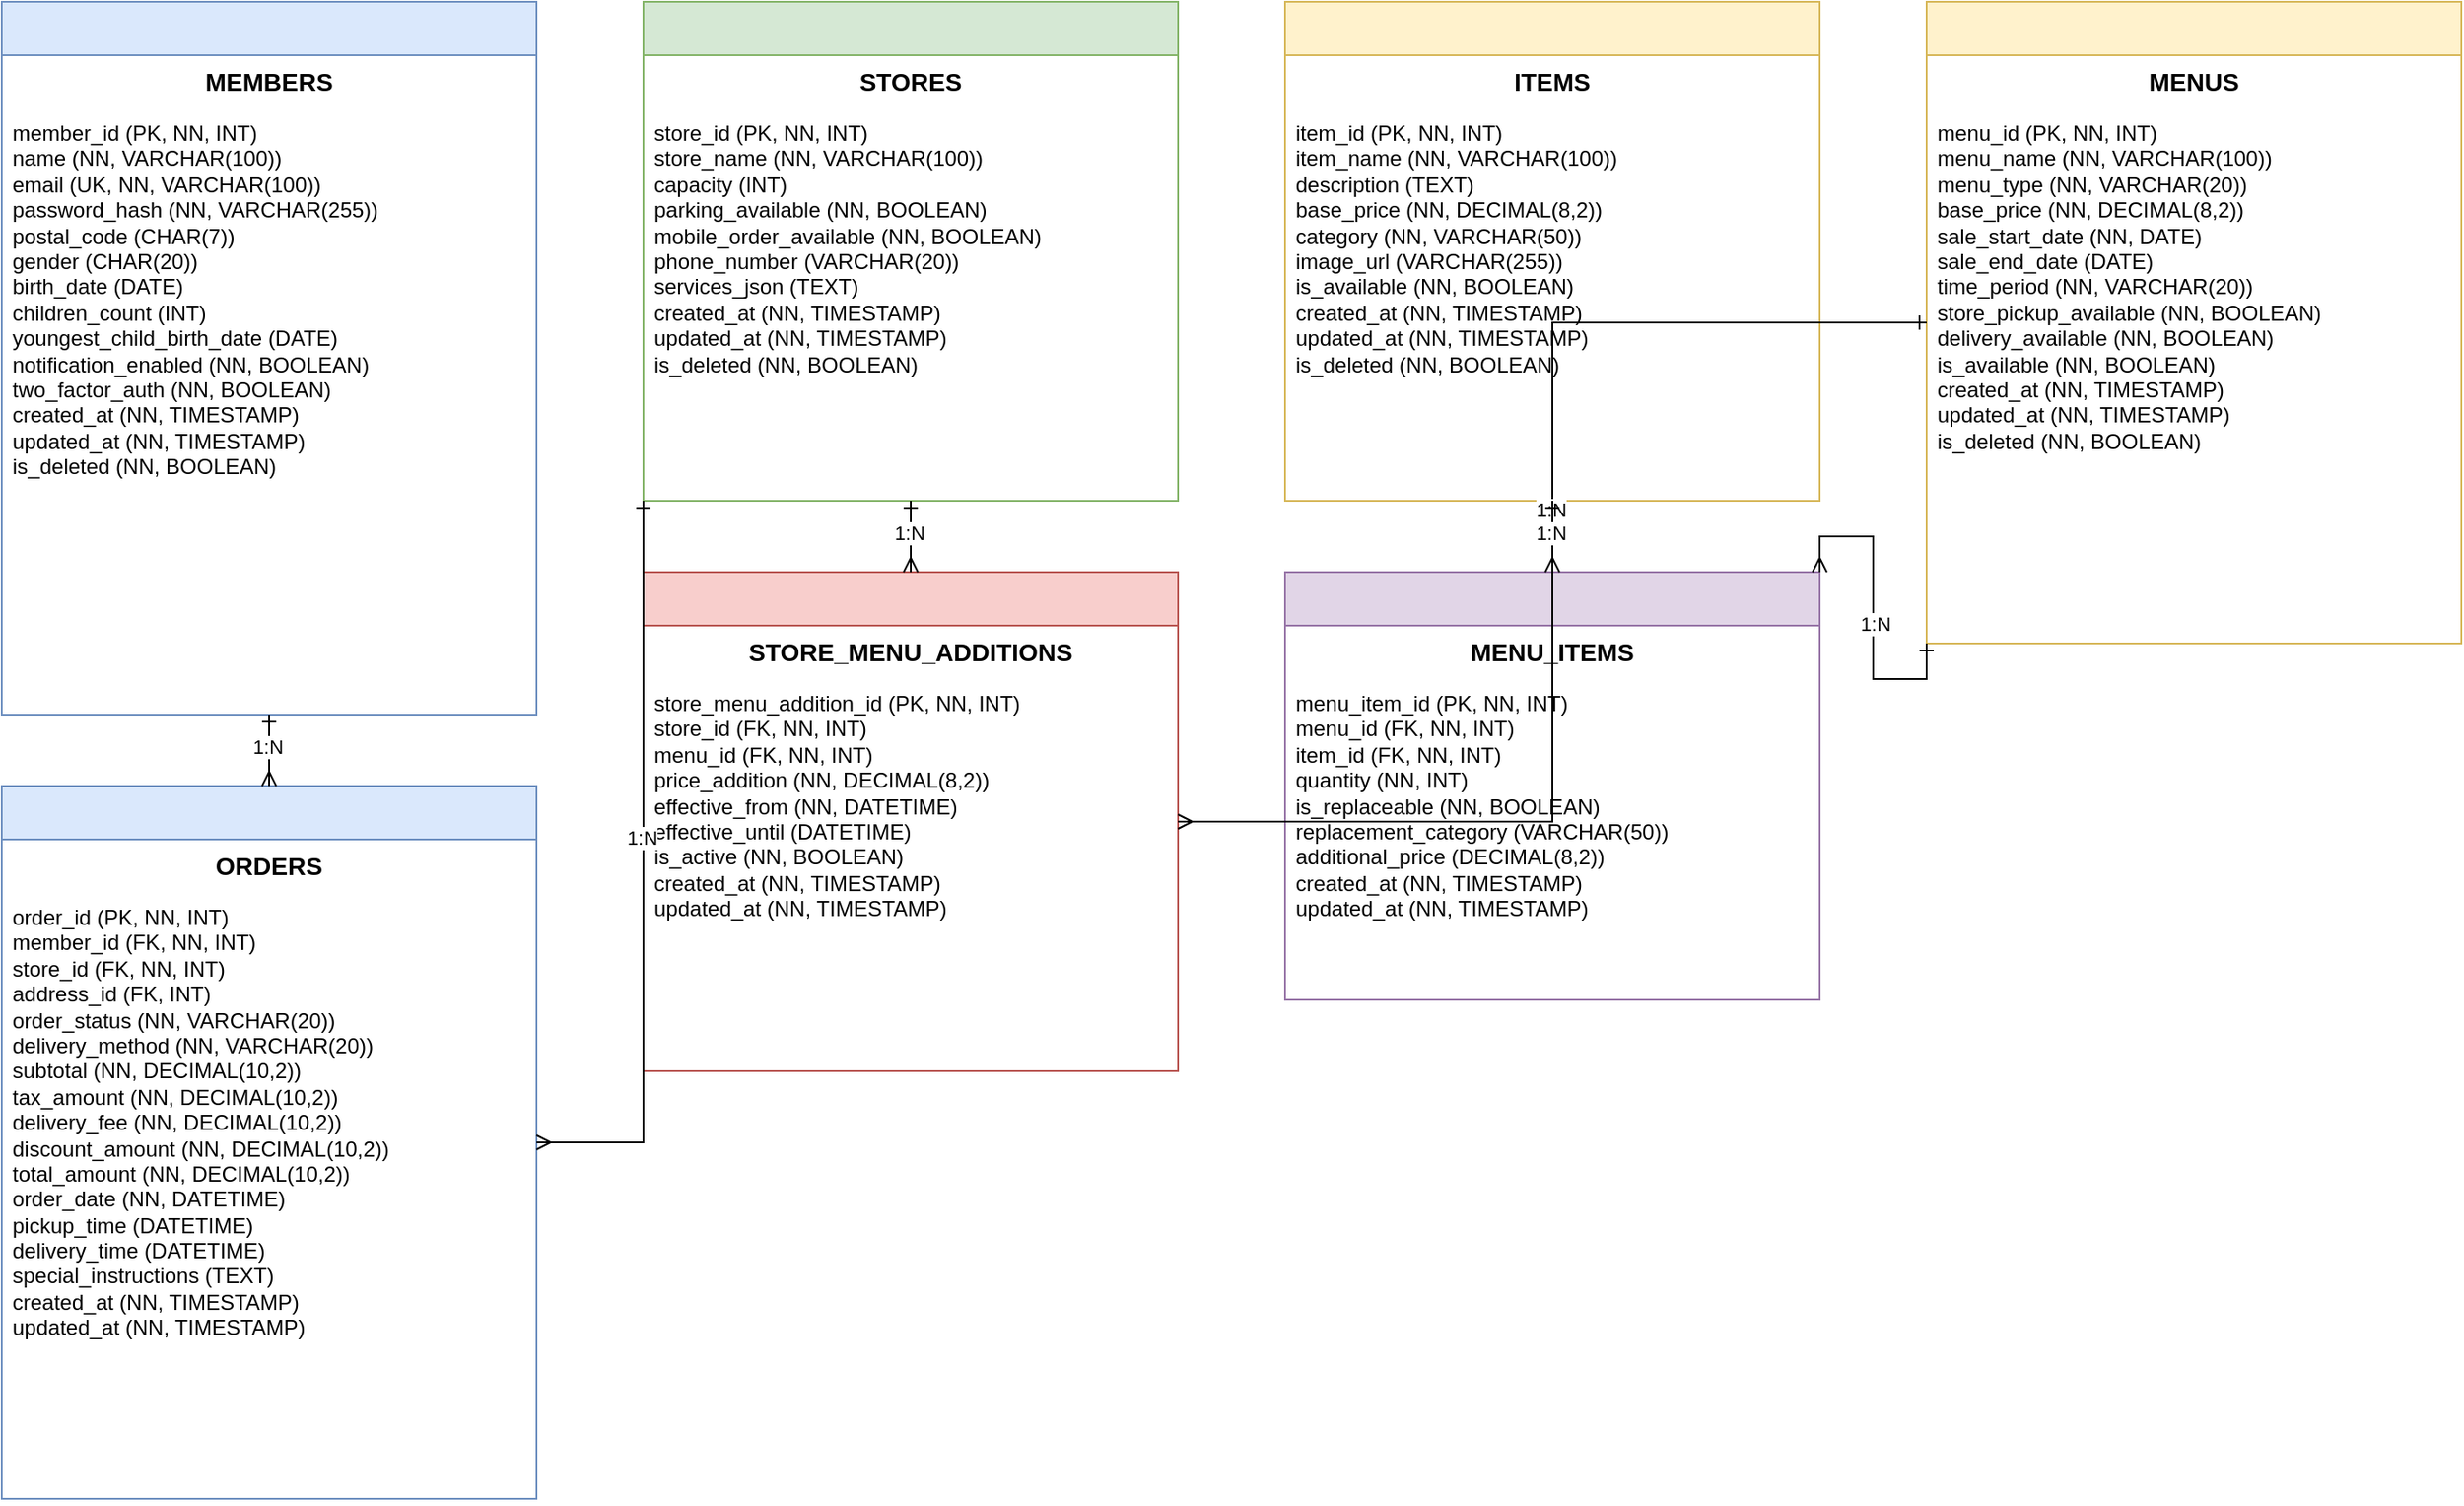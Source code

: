 <?xml version="1.0" encoding="UTF-8"?>
<mxfile version="24.7.17" type="device">
  <diagram name="Physical ER Diagram" id="physical-er">
    <mxGraphModel dx="2074" dy="1196" grid="1" gridSize="10" guides="1" tooltips="1" connect="1" arrows="1" fold="1" page="1" pageScale="1" pageWidth="1654" pageHeight="2336" math="0" shadow="0">
      <root>
        <mxCell id="0" />
        <mxCell id="1" parent="0" />
        
                 <!-- MEMBERS Table -->
         <mxCell id="members-table" value="" style="swimlane;fontStyle=0;childLayout=stackLayout;horizontal=1;startSize=30;horizontalStack=0;resizeParent=1;resizeParentMax=0;resizeLast=0;collapsible=1;marginBottom=0;whiteSpace=wrap;html=1;fillColor=#dae8fc;strokeColor=#6c8ebf;" vertex="1" parent="1">
           <mxGeometry x="40" y="40" width="300" height="400" as="geometry" />
         </mxCell>
        <mxCell id="members-title" value="MEMBERS" style="text;strokeColor=none;fillColor=none;align=center;verticalAlign=middle;spacingLeft=4;spacingRight=4;overflow=hidden;points=[[0,0.5],[1,0.5]];portConstraint=eastwest;rotatable=0;whiteSpace=wrap;html=1;fontStyle=1;fontSize=14;" vertex="1" parent="members-table">
          <mxGeometry y="30" width="300" height="30" as="geometry" />
        </mxCell>
        <mxCell id="members-fields" value="member_id (PK, NN, INT)&lt;br&gt;name (NN, VARCHAR(100))&lt;br&gt;email (UK, NN, VARCHAR(100))&lt;br&gt;password_hash (NN, VARCHAR(255))&lt;br&gt;postal_code (CHAR(7))&lt;br&gt;gender (CHAR(20))&lt;br&gt;birth_date (DATE)&lt;br&gt;children_count (INT)&lt;br&gt;youngest_child_birth_date (DATE)&lt;br&gt;notification_enabled (NN, BOOLEAN)&lt;br&gt;two_factor_auth (NN, BOOLEAN)&lt;br&gt;created_at (NN, TIMESTAMP)&lt;br&gt;updated_at (NN, TIMESTAMP)&lt;br&gt;is_deleted (NN, BOOLEAN)" style="text;strokeColor=none;fillColor=none;align=left;verticalAlign=top;spacingLeft=4;spacingRight=4;overflow=hidden;points=[[0,0.5],[1,0.5]];portConstraint=eastwest;rotatable=0;whiteSpace=wrap;html=1;" vertex="1" parent="members-table">
          <mxGeometry y="60" width="300" height="340" as="geometry" />
        </mxCell>

                 <!-- STORES Table -->
         <mxCell id="stores-table" value="" style="swimlane;fontStyle=0;childLayout=stackLayout;horizontal=1;startSize=30;horizontalStack=0;resizeParent=1;resizeParentMax=0;resizeLast=0;collapsible=1;marginBottom=0;whiteSpace=wrap;html=1;fillColor=#d5e8d4;strokeColor=#82b366;" vertex="1" parent="1">
           <mxGeometry x="400" y="40" width="300" height="280" as="geometry" />
         </mxCell>
        <mxCell id="stores-title" value="STORES" style="text;strokeColor=none;fillColor=none;align=center;verticalAlign=middle;spacingLeft=4;spacingRight=4;overflow=hidden;points=[[0,0.5],[1,0.5]];portConstraint=eastwest;rotatable=0;whiteSpace=wrap;html=1;fontStyle=1;fontSize=14;" vertex="1" parent="stores-table">
          <mxGeometry y="30" width="300" height="30" as="geometry" />
        </mxCell>
        <mxCell id="stores-fields" value="store_id (PK, NN, INT)&lt;br&gt;store_name (NN, VARCHAR(100))&lt;br&gt;capacity (INT)&lt;br&gt;parking_available (NN, BOOLEAN)&lt;br&gt;mobile_order_available (NN, BOOLEAN)&lt;br&gt;phone_number (VARCHAR(20))&lt;br&gt;services_json (TEXT)&lt;br&gt;created_at (NN, TIMESTAMP)&lt;br&gt;updated_at (NN, TIMESTAMP)&lt;br&gt;is_deleted (NN, BOOLEAN)" style="text;strokeColor=none;fillColor=none;align=left;verticalAlign=top;spacingLeft=4;spacingRight=4;overflow=hidden;points=[[0,0.5],[1,0.5]];portConstraint=eastwest;rotatable=0;whiteSpace=wrap;html=1;" vertex="1" parent="stores-table">
          <mxGeometry y="60" width="300" height="220" as="geometry" />
        </mxCell>

                 <!-- ITEMS Table -->
         <mxCell id="items-table" value="" style="swimlane;fontStyle=0;childLayout=stackLayout;horizontal=1;startSize=30;horizontalStack=0;resizeParent=1;resizeParentMax=0;resizeLast=0;collapsible=1;marginBottom=0;whiteSpace=wrap;html=1;fillColor=#fff2cc;strokeColor=#d6b656;" vertex="1" parent="1">
           <mxGeometry x="760" y="40" width="300" height="280" as="geometry" />
         </mxCell>
        <mxCell id="items-title" value="ITEMS" style="text;strokeColor=none;fillColor=none;align=center;verticalAlign=middle;spacingLeft=4;spacingRight=4;overflow=hidden;points=[[0,0.5],[1,0.5]];portConstraint=eastwest;rotatable=0;whiteSpace=wrap;html=1;fontStyle=1;fontSize=14;" vertex="1" parent="items-table">
          <mxGeometry y="30" width="300" height="30" as="geometry" />
        </mxCell>
        <mxCell id="items-fields" value="item_id (PK, NN, INT)&lt;br&gt;item_name (NN, VARCHAR(100))&lt;br&gt;description (TEXT)&lt;br&gt;base_price (NN, DECIMAL(8,2))&lt;br&gt;category (NN, VARCHAR(50))&lt;br&gt;image_url (VARCHAR(255))&lt;br&gt;is_available (NN, BOOLEAN)&lt;br&gt;created_at (NN, TIMESTAMP)&lt;br&gt;updated_at (NN, TIMESTAMP)&lt;br&gt;is_deleted (NN, BOOLEAN)" style="text;strokeColor=none;fillColor=none;align=left;verticalAlign=top;spacingLeft=4;spacingRight=4;overflow=hidden;points=[[0,0.5],[1,0.5]];portConstraint=eastwest;rotatable=0;whiteSpace=wrap;html=1;" vertex="1" parent="items-table">
          <mxGeometry y="60" width="300" height="220" as="geometry" />
        </mxCell>

                 <!-- MENUS Table -->
         <mxCell id="menus-table" value="" style="swimlane;fontStyle=0;childLayout=stackLayout;horizontal=1;startSize=30;horizontalStack=0;resizeParent=1;resizeParentMax=0;resizeLast=0;collapsible=1;marginBottom=0;whiteSpace=wrap;html=1;fillColor=#fff2cc;strokeColor=#d6b656;" vertex="1" parent="1">
           <mxGeometry x="1120" y="40" width="300" height="360" as="geometry" />
         </mxCell>
        <mxCell id="menus-title" value="MENUS" style="text;strokeColor=none;fillColor=none;align=center;verticalAlign=middle;spacingLeft=4;spacingRight=4;overflow=hidden;points=[[0,0.5],[1,0.5]];portConstraint=eastwest;rotatable=0;whiteSpace=wrap;html=1;fontStyle=1;fontSize=14;" vertex="1" parent="menus-table">
          <mxGeometry y="30" width="300" height="30" as="geometry" />
        </mxCell>
        <mxCell id="menus-fields" value="menu_id (PK, NN, INT)&lt;br&gt;menu_name (NN, VARCHAR(100))&lt;br&gt;menu_type (NN, VARCHAR(20))&lt;br&gt;base_price (NN, DECIMAL(8,2))&lt;br&gt;sale_start_date (NN, DATE)&lt;br&gt;sale_end_date (DATE)&lt;br&gt;time_period (NN, VARCHAR(20))&lt;br&gt;store_pickup_available (NN, BOOLEAN)&lt;br&gt;delivery_available (NN, BOOLEAN)&lt;br&gt;is_available (NN, BOOLEAN)&lt;br&gt;created_at (NN, TIMESTAMP)&lt;br&gt;updated_at (NN, TIMESTAMP)&lt;br&gt;is_deleted (NN, BOOLEAN)" style="text;strokeColor=none;fillColor=none;align=left;verticalAlign=top;spacingLeft=4;spacingRight=4;overflow=hidden;points=[[0,0.5],[1,0.5]];portConstraint=eastwest;rotatable=0;whiteSpace=wrap;html=1;" vertex="1" parent="menus-table">
          <mxGeometry y="60" width="300" height="300" as="geometry" />
        </mxCell>

                 <!-- MENU_ITEMS Table -->
         <mxCell id="menu-items-table" value="" style="swimlane;fontStyle=0;childLayout=stackLayout;horizontal=1;startSize=30;horizontalStack=0;resizeParent=1;resizeParentMax=0;resizeLast=0;collapsible=1;marginBottom=0;whiteSpace=wrap;html=1;fillColor=#e1d5e7;strokeColor=#9673a6;" vertex="1" parent="1">
           <mxGeometry x="760" y="360" width="300" height="240" as="geometry" />
         </mxCell>
        <mxCell id="menu-items-title" value="MENU_ITEMS" style="text;strokeColor=none;fillColor=none;align=center;verticalAlign=middle;spacingLeft=4;spacingRight=4;overflow=hidden;points=[[0,0.5],[1,0.5]];portConstraint=eastwest;rotatable=0;whiteSpace=wrap;html=1;fontStyle=1;fontSize=14;" vertex="1" parent="menu-items-table">
          <mxGeometry y="30" width="300" height="30" as="geometry" />
        </mxCell>
        <mxCell id="menu-items-fields" value="menu_item_id (PK, NN, INT)&lt;br&gt;menu_id (FK, NN, INT)&lt;br&gt;item_id (FK, NN, INT)&lt;br&gt;quantity (NN, INT)&lt;br&gt;is_replaceable (NN, BOOLEAN)&lt;br&gt;replacement_category (VARCHAR(50))&lt;br&gt;additional_price (DECIMAL(8,2))&lt;br&gt;created_at (NN, TIMESTAMP)&lt;br&gt;updated_at (NN, TIMESTAMP)" style="text;strokeColor=none;fillColor=none;align=left;verticalAlign=top;spacingLeft=4;spacingRight=4;overflow=hidden;points=[[0,0.5],[1,0.5]];portConstraint=eastwest;rotatable=0;whiteSpace=wrap;html=1;" vertex="1" parent="menu-items-table">
          <mxGeometry y="60" width="300" height="180" as="geometry" />
        </mxCell>

                 <!-- STORE_MENU_ADDITIONS Table -->
         <mxCell id="store-menu-additions-table" value="" style="swimlane;fontStyle=0;childLayout=stackLayout;horizontal=1;startSize=30;horizontalStack=0;resizeParent=1;resizeParentMax=0;resizeLast=0;collapsible=1;marginBottom=0;whiteSpace=wrap;html=1;fillColor=#f8cecc;strokeColor=#b85450;" vertex="1" parent="1">
           <mxGeometry x="400" y="360" width="300" height="280" as="geometry" />
         </mxCell>
        <mxCell id="store-menu-additions-title" value="STORE_MENU_ADDITIONS" style="text;strokeColor=none;fillColor=none;align=center;verticalAlign=middle;spacingLeft=4;spacingRight=4;overflow=hidden;points=[[0,0.5],[1,0.5]];portConstraint=eastwest;rotatable=0;whiteSpace=wrap;html=1;fontStyle=1;fontSize=14;" vertex="1" parent="store-menu-additions-table">
          <mxGeometry y="30" width="300" height="30" as="geometry" />
        </mxCell>
        <mxCell id="store-menu-additions-fields" value="store_menu_addition_id (PK, NN, INT)&lt;br&gt;store_id (FK, NN, INT)&lt;br&gt;menu_id (FK, NN, INT)&lt;br&gt;price_addition (NN, DECIMAL(8,2))&lt;br&gt;effective_from (NN, DATETIME)&lt;br&gt;effective_until (DATETIME)&lt;br&gt;is_active (NN, BOOLEAN)&lt;br&gt;created_at (NN, TIMESTAMP)&lt;br&gt;updated_at (NN, TIMESTAMP)" style="text;strokeColor=none;fillColor=none;align=left;verticalAlign=top;spacingLeft=4;spacingRight=4;overflow=hidden;points=[[0,0.5],[1,0.5]];portConstraint=eastwest;rotatable=0;whiteSpace=wrap;html=1;" vertex="1" parent="store-menu-additions-table">
          <mxGeometry y="60" width="300" height="220" as="geometry" />
        </mxCell>

                 <!-- ORDERS Table -->
         <mxCell id="orders-table" value="" style="swimlane;fontStyle=0;childLayout=stackLayout;horizontal=1;startSize=30;horizontalStack=0;resizeParent=1;resizeParentMax=0;resizeLast=0;collapsible=1;marginBottom=0;whiteSpace=wrap;html=1;fillColor=#dae8fc;strokeColor=#6c8ebf;" vertex="1" parent="1">
           <mxGeometry x="40" y="480" width="300" height="400" as="geometry" />
         </mxCell>
        <mxCell id="orders-title" value="ORDERS" style="text;strokeColor=none;fillColor=none;align=center;verticalAlign=middle;spacingLeft=4;spacingRight=4;overflow=hidden;points=[[0,0.5],[1,0.5]];portConstraint=eastwest;rotatable=0;whiteSpace=wrap;html=1;fontStyle=1;fontSize=14;" vertex="1" parent="orders-table">
          <mxGeometry y="30" width="300" height="30" as="geometry" />
        </mxCell>
        <mxCell id="orders-fields" value="order_id (PK, NN, INT)&lt;br&gt;member_id (FK, NN, INT)&lt;br&gt;store_id (FK, NN, INT)&lt;br&gt;address_id (FK, INT)&lt;br&gt;order_status (NN, VARCHAR(20))&lt;br&gt;delivery_method (NN, VARCHAR(20))&lt;br&gt;subtotal (NN, DECIMAL(10,2))&lt;br&gt;tax_amount (NN, DECIMAL(10,2))&lt;br&gt;delivery_fee (NN, DECIMAL(10,2))&lt;br&gt;discount_amount (NN, DECIMAL(10,2))&lt;br&gt;total_amount (NN, DECIMAL(10,2))&lt;br&gt;order_date (NN, DATETIME)&lt;br&gt;pickup_time (DATETIME)&lt;br&gt;delivery_time (DATETIME)&lt;br&gt;special_instructions (TEXT)&lt;br&gt;created_at (NN, TIMESTAMP)&lt;br&gt;updated_at (NN, TIMESTAMP)" style="text;strokeColor=none;fillColor=none;align=left;verticalAlign=top;spacingLeft=4;spacingRight=4;overflow=hidden;points=[[0,0.5],[1,0.5]];portConstraint=eastwest;rotatable=0;whiteSpace=wrap;html=1;" vertex="1" parent="orders-table">
          <mxGeometry y="60" width="300" height="340" as="geometry" />
        </mxCell>

        <!-- Relationships -->
        <!-- MEMBERS to ORDERS -->
        <mxCell id="members-orders-rel" style="edgeStyle=orthogonalEdgeStyle;rounded=0;orthogonalLoop=1;jettySize=auto;html=1;exitX=0.5;exitY=1;exitDx=0;exitDy=0;entryX=0.5;entryY=0;entryDx=0;entryDy=0;endArrow=ERmany;startArrow=ERone;startFill=0;endFill=0;" edge="1" parent="1" source="members-table" target="orders-table">
          <mxGeometry relative="1" as="geometry" />
        </mxCell>
        <mxCell id="members-orders-label" value="1:N" style="edgeLabel;html=1;align=center;verticalAlign=middle;resizable=0;points=[];" vertex="1" connectable="0" parent="members-orders-rel">
          <mxGeometry x="-0.1" y="-1" relative="1" as="geometry">
            <mxPoint as="offset" />
          </mxGeometry>
        </mxCell>

        <!-- STORES to ORDERS -->
        <mxCell id="stores-orders-rel" style="edgeStyle=orthogonalEdgeStyle;rounded=0;orthogonalLoop=1;jettySize=auto;html=1;exitX=0;exitY=1;exitDx=0;exitDy=0;entryX=1;entryY=0.5;entryDx=0;entryDy=0;endArrow=ERmany;startArrow=ERone;startFill=0;endFill=0;" edge="1" parent="1" source="stores-table" target="orders-table">
          <mxGeometry relative="1" as="geometry" />
        </mxCell>
        <mxCell id="stores-orders-label" value="1:N" style="edgeLabel;html=1;align=center;verticalAlign=middle;resizable=0;points=[];" vertex="1" connectable="0" parent="stores-orders-rel">
          <mxGeometry x="-0.1" y="-1" relative="1" as="geometry">
            <mxPoint as="offset" />
          </mxGeometry>
        </mxCell>

        <!-- STORES to STORE_MENU_ADDITIONS -->
        <mxCell id="stores-additions-rel" style="edgeStyle=orthogonalEdgeStyle;rounded=0;orthogonalLoop=1;jettySize=auto;html=1;exitX=0.5;exitY=1;exitDx=0;exitDy=0;entryX=0.5;entryY=0;entryDx=0;entryDy=0;endArrow=ERmany;startArrow=ERone;startFill=0;endFill=0;" edge="1" parent="1" source="stores-table" target="store-menu-additions-table">
          <mxGeometry relative="1" as="geometry" />
        </mxCell>
        <mxCell id="stores-additions-label" value="1:N" style="edgeLabel;html=1;align=center;verticalAlign=middle;resizable=0;points=[];" vertex="1" connectable="0" parent="stores-additions-rel">
          <mxGeometry x="-0.1" y="-1" relative="1" as="geometry">
            <mxPoint as="offset" />
          </mxGeometry>
        </mxCell>

        <!-- MENUS to STORE_MENU_ADDITIONS -->
        <mxCell id="menus-additions-rel" style="edgeStyle=orthogonalEdgeStyle;rounded=0;orthogonalLoop=1;jettySize=auto;html=1;exitX=0;exitY=0.5;exitDx=0;exitDy=0;entryX=1;entryY=0.5;entryDx=0;entryDy=0;endArrow=ERmany;startArrow=ERone;startFill=0;endFill=0;" edge="1" parent="1" source="menus-table" target="store-menu-additions-table">
          <mxGeometry relative="1" as="geometry" />
        </mxCell>
        <mxCell id="menus-additions-label" value="1:N" style="edgeLabel;html=1;align=center;verticalAlign=middle;resizable=0;points=[];" vertex="1" connectable="0" parent="menus-additions-rel">
          <mxGeometry x="-0.1" y="-1" relative="1" as="geometry">
            <mxPoint as="offset" />
          </mxGeometry>
        </mxCell>

        <!-- MENUS to MENU_ITEMS -->
        <mxCell id="menus-menu-items-rel" style="edgeStyle=orthogonalEdgeStyle;rounded=0;orthogonalLoop=1;jettySize=auto;html=1;exitX=0;exitY=1;exitDx=0;exitDy=0;entryX=1;entryY=0;entryDx=0;entryDy=0;endArrow=ERmany;startArrow=ERone;startFill=0;endFill=0;" edge="1" parent="1" source="menus-table" target="menu-items-table">
          <mxGeometry relative="1" as="geometry" />
        </mxCell>
        <mxCell id="menus-menu-items-label" value="1:N" style="edgeLabel;html=1;align=center;verticalAlign=middle;resizable=0;points=[];" vertex="1" connectable="0" parent="menus-menu-items-rel">
          <mxGeometry x="-0.1" y="-1" relative="1" as="geometry">
            <mxPoint as="offset" />
          </mxGeometry>
        </mxCell>

        <!-- ITEMS to MENU_ITEMS -->
        <mxCell id="items-menu-items-rel" style="edgeStyle=orthogonalEdgeStyle;rounded=0;orthogonalLoop=1;jettySize=auto;html=1;exitX=0.5;exitY=1;exitDx=0;exitDy=0;entryX=0.5;entryY=0;entryDx=0;entryDy=0;endArrow=ERmany;startArrow=ERone;startFill=0;endFill=0;" edge="1" parent="1" source="items-table" target="menu-items-table">
          <mxGeometry relative="1" as="geometry" />
        </mxCell>
        <mxCell id="items-menu-items-label" value="1:N" style="edgeLabel;html=1;align=center;verticalAlign=middle;resizable=0;points=[];" vertex="1" connectable="0" parent="items-menu-items-rel">
          <mxGeometry x="-0.1" y="-1" relative="1" as="geometry">
            <mxPoint as="offset" />
          </mxGeometry>
        </mxCell>

      </root>
    </mxGraphModel>
  </diagram>
</mxfile> 